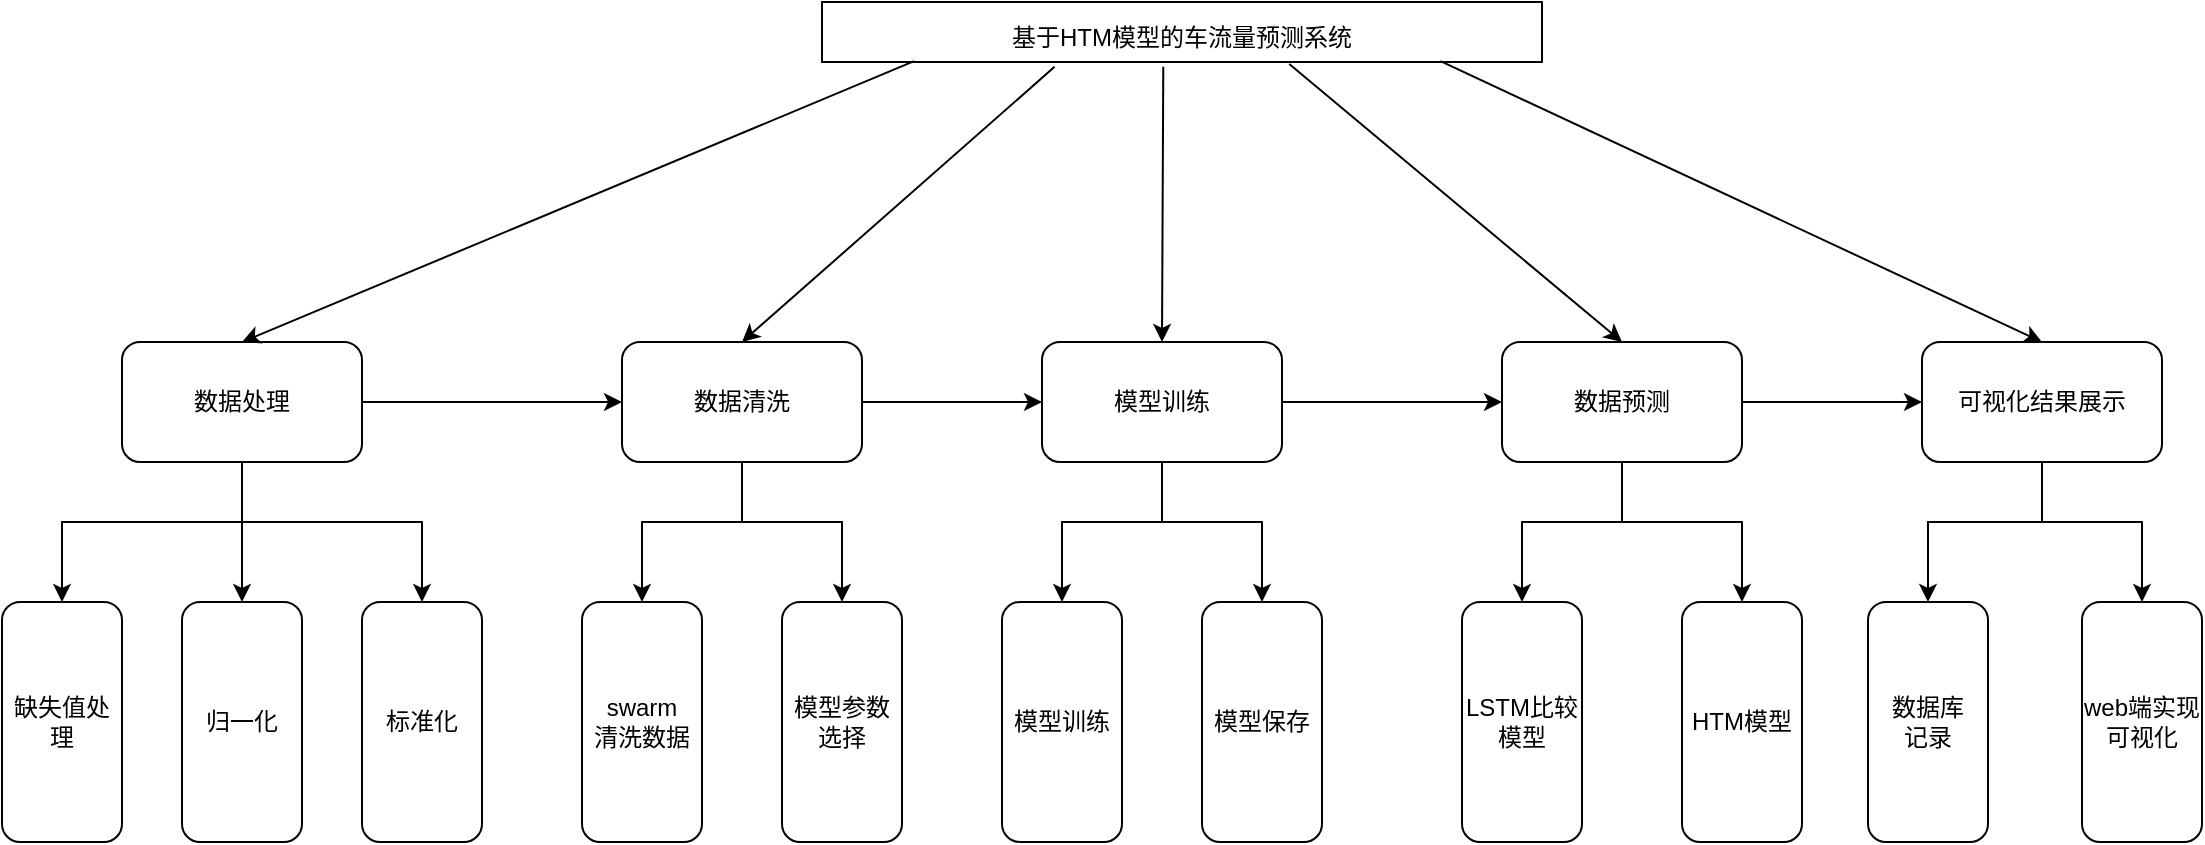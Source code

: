 <mxfile version="21.3.6" type="github">
  <diagram name="第 1 页" id="PsfgQJj6eO9L43K2dg6k">
    <mxGraphModel dx="1929" dy="1223" grid="1" gridSize="10" guides="1" tooltips="1" connect="1" arrows="1" fold="1" page="1" pageScale="1" pageWidth="827" pageHeight="1169" math="0" shadow="0">
      <root>
        <mxCell id="0" />
        <mxCell id="1" parent="0" />
        <mxCell id="Dp6s-hYy4wlyeIpTVWs1-1" value="&lt;font&gt;基于HTM模型的车流量预测系统&lt;/font&gt;&lt;span style=&quot;font-size:14.0pt;line-height:150%;&lt;br/&gt;font-family:黑体;mso-bidi-font-family:Arial;color:#333333;background:white;&lt;br/&gt;mso-font-kerning:1.0pt;mso-ansi-language:EN-US;mso-fareast-language:ZH-CN;&lt;br/&gt;mso-bidi-language:AR-SA&quot;&gt;&lt;/span&gt;" style="rounded=0;whiteSpace=wrap;html=1;" vertex="1" parent="1">
          <mxGeometry x="-170" y="60" width="360" height="30" as="geometry" />
        </mxCell>
        <mxCell id="Dp6s-hYy4wlyeIpTVWs1-25" value="" style="edgeStyle=orthogonalEdgeStyle;rounded=0;orthogonalLoop=1;jettySize=auto;html=1;" edge="1" parent="1" source="Dp6s-hYy4wlyeIpTVWs1-3" target="Dp6s-hYy4wlyeIpTVWs1-10">
          <mxGeometry relative="1" as="geometry" />
        </mxCell>
        <mxCell id="Dp6s-hYy4wlyeIpTVWs1-3" value="数据处理" style="rounded=1;whiteSpace=wrap;html=1;" vertex="1" parent="1">
          <mxGeometry x="-520" y="230" width="120" height="60" as="geometry" />
        </mxCell>
        <mxCell id="Dp6s-hYy4wlyeIpTVWs1-31" value="" style="edgeStyle=orthogonalEdgeStyle;rounded=0;orthogonalLoop=1;jettySize=auto;html=1;" edge="1" parent="1" source="Dp6s-hYy4wlyeIpTVWs1-4" target="Dp6s-hYy4wlyeIpTVWs1-12">
          <mxGeometry relative="1" as="geometry">
            <Array as="points">
              <mxPoint x="-210" y="320" />
              <mxPoint x="-160" y="320" />
            </Array>
          </mxGeometry>
        </mxCell>
        <mxCell id="Dp6s-hYy4wlyeIpTVWs1-4" value="数据清洗" style="rounded=1;whiteSpace=wrap;html=1;" vertex="1" parent="1">
          <mxGeometry x="-270" y="230" width="120" height="60" as="geometry" />
        </mxCell>
        <mxCell id="Dp6s-hYy4wlyeIpTVWs1-38" value="" style="edgeStyle=orthogonalEdgeStyle;rounded=0;orthogonalLoop=1;jettySize=auto;html=1;" edge="1" parent="1" source="Dp6s-hYy4wlyeIpTVWs1-5" target="Dp6s-hYy4wlyeIpTVWs1-17">
          <mxGeometry relative="1" as="geometry">
            <Array as="points">
              <mxPoint y="320" />
              <mxPoint x="50" y="320" />
            </Array>
          </mxGeometry>
        </mxCell>
        <mxCell id="Dp6s-hYy4wlyeIpTVWs1-5" value="模型训练" style="rounded=1;whiteSpace=wrap;html=1;" vertex="1" parent="1">
          <mxGeometry x="-60" y="230" width="120" height="60" as="geometry" />
        </mxCell>
        <mxCell id="Dp6s-hYy4wlyeIpTVWs1-44" value="" style="edgeStyle=orthogonalEdgeStyle;rounded=0;orthogonalLoop=1;jettySize=auto;html=1;" edge="1" parent="1" source="Dp6s-hYy4wlyeIpTVWs1-6" target="Dp6s-hYy4wlyeIpTVWs1-43">
          <mxGeometry relative="1" as="geometry">
            <Array as="points">
              <mxPoint x="230" y="320" />
              <mxPoint x="290" y="320" />
            </Array>
          </mxGeometry>
        </mxCell>
        <mxCell id="Dp6s-hYy4wlyeIpTVWs1-6" value="数据预测" style="rounded=1;whiteSpace=wrap;html=1;" vertex="1" parent="1">
          <mxGeometry x="170" y="230" width="120" height="60" as="geometry" />
        </mxCell>
        <mxCell id="Dp6s-hYy4wlyeIpTVWs1-48" value="" style="edgeStyle=orthogonalEdgeStyle;rounded=0;orthogonalLoop=1;jettySize=auto;html=1;" edge="1" parent="1" source="Dp6s-hYy4wlyeIpTVWs1-7" target="Dp6s-hYy4wlyeIpTVWs1-47">
          <mxGeometry relative="1" as="geometry">
            <Array as="points">
              <mxPoint x="440" y="320" />
              <mxPoint x="490" y="320" />
            </Array>
          </mxGeometry>
        </mxCell>
        <mxCell id="Dp6s-hYy4wlyeIpTVWs1-7" value="可视化结果展示" style="rounded=1;whiteSpace=wrap;html=1;" vertex="1" parent="1">
          <mxGeometry x="380" y="230" width="120" height="60" as="geometry" />
        </mxCell>
        <mxCell id="Dp6s-hYy4wlyeIpTVWs1-8" value="标准化" style="rounded=1;whiteSpace=wrap;html=1;direction=south;" vertex="1" parent="1">
          <mxGeometry x="-400" y="360" width="60" height="120" as="geometry" />
        </mxCell>
        <mxCell id="Dp6s-hYy4wlyeIpTVWs1-9" value="缺失值处理" style="rounded=1;whiteSpace=wrap;html=1;direction=south;" vertex="1" parent="1">
          <mxGeometry x="-580" y="360" width="60" height="120" as="geometry" />
        </mxCell>
        <mxCell id="Dp6s-hYy4wlyeIpTVWs1-10" value="归一化" style="rounded=1;whiteSpace=wrap;html=1;direction=south;" vertex="1" parent="1">
          <mxGeometry x="-490" y="360" width="60" height="120" as="geometry" />
        </mxCell>
        <mxCell id="Dp6s-hYy4wlyeIpTVWs1-11" value="swarm&lt;br&gt;清洗数据" style="rounded=1;whiteSpace=wrap;html=1;direction=south;" vertex="1" parent="1">
          <mxGeometry x="-290" y="360" width="60" height="120" as="geometry" />
        </mxCell>
        <mxCell id="Dp6s-hYy4wlyeIpTVWs1-12" value="模型参数选择" style="rounded=1;whiteSpace=wrap;html=1;direction=south;" vertex="1" parent="1">
          <mxGeometry x="-190" y="360" width="60" height="120" as="geometry" />
        </mxCell>
        <mxCell id="Dp6s-hYy4wlyeIpTVWs1-16" value="模型训练" style="rounded=1;whiteSpace=wrap;html=1;direction=south;" vertex="1" parent="1">
          <mxGeometry x="-80" y="360" width="60" height="120" as="geometry" />
        </mxCell>
        <mxCell id="Dp6s-hYy4wlyeIpTVWs1-17" value="模型保存" style="rounded=1;whiteSpace=wrap;html=1;direction=south;" vertex="1" parent="1">
          <mxGeometry x="20" y="360" width="60" height="120" as="geometry" />
        </mxCell>
        <mxCell id="Dp6s-hYy4wlyeIpTVWs1-20" value="" style="endArrow=classic;html=1;rounded=0;exitX=0.128;exitY=0.986;exitDx=0;exitDy=0;exitPerimeter=0;entryX=0.5;entryY=0;entryDx=0;entryDy=0;" edge="1" parent="1" source="Dp6s-hYy4wlyeIpTVWs1-1" target="Dp6s-hYy4wlyeIpTVWs1-3">
          <mxGeometry width="50" height="50" relative="1" as="geometry">
            <mxPoint x="-260" y="410" as="sourcePoint" />
            <mxPoint x="-210" y="360" as="targetPoint" />
          </mxGeometry>
        </mxCell>
        <mxCell id="Dp6s-hYy4wlyeIpTVWs1-21" value="" style="endArrow=classic;html=1;rounded=0;exitX=0.323;exitY=1.081;exitDx=0;exitDy=0;exitPerimeter=0;entryX=0.5;entryY=0;entryDx=0;entryDy=0;" edge="1" parent="1" source="Dp6s-hYy4wlyeIpTVWs1-1" target="Dp6s-hYy4wlyeIpTVWs1-4">
          <mxGeometry width="50" height="50" relative="1" as="geometry">
            <mxPoint x="-260" y="410" as="sourcePoint" />
            <mxPoint x="-210" y="360" as="targetPoint" />
          </mxGeometry>
        </mxCell>
        <mxCell id="Dp6s-hYy4wlyeIpTVWs1-22" value="" style="endArrow=classic;html=1;rounded=0;exitX=0.474;exitY=1.081;exitDx=0;exitDy=0;exitPerimeter=0;entryX=0.5;entryY=0;entryDx=0;entryDy=0;" edge="1" parent="1" source="Dp6s-hYy4wlyeIpTVWs1-1" target="Dp6s-hYy4wlyeIpTVWs1-5">
          <mxGeometry width="50" height="50" relative="1" as="geometry">
            <mxPoint x="50" y="410" as="sourcePoint" />
            <mxPoint x="100" y="360" as="targetPoint" />
          </mxGeometry>
        </mxCell>
        <mxCell id="Dp6s-hYy4wlyeIpTVWs1-23" value="" style="endArrow=classic;html=1;rounded=0;exitX=0.649;exitY=1.033;exitDx=0;exitDy=0;exitPerimeter=0;entryX=0.5;entryY=0;entryDx=0;entryDy=0;" edge="1" parent="1" source="Dp6s-hYy4wlyeIpTVWs1-1" target="Dp6s-hYy4wlyeIpTVWs1-6">
          <mxGeometry width="50" height="50" relative="1" as="geometry">
            <mxPoint x="50" y="410" as="sourcePoint" />
            <mxPoint x="100" y="360" as="targetPoint" />
          </mxGeometry>
        </mxCell>
        <mxCell id="Dp6s-hYy4wlyeIpTVWs1-24" value="" style="endArrow=classic;html=1;rounded=0;exitX=0.859;exitY=0.986;exitDx=0;exitDy=0;exitPerimeter=0;entryX=0.5;entryY=0;entryDx=0;entryDy=0;" edge="1" parent="1" source="Dp6s-hYy4wlyeIpTVWs1-1" target="Dp6s-hYy4wlyeIpTVWs1-7">
          <mxGeometry width="50" height="50" relative="1" as="geometry">
            <mxPoint x="50" y="410" as="sourcePoint" />
            <mxPoint x="100" y="360" as="targetPoint" />
          </mxGeometry>
        </mxCell>
        <mxCell id="Dp6s-hYy4wlyeIpTVWs1-26" value="" style="endArrow=classic;html=1;rounded=0;entryX=0;entryY=0.5;entryDx=0;entryDy=0;" edge="1" parent="1" target="Dp6s-hYy4wlyeIpTVWs1-8">
          <mxGeometry width="50" height="50" relative="1" as="geometry">
            <mxPoint x="-460" y="320" as="sourcePoint" />
            <mxPoint x="-290" y="320" as="targetPoint" />
            <Array as="points">
              <mxPoint x="-370" y="320" />
            </Array>
          </mxGeometry>
        </mxCell>
        <mxCell id="Dp6s-hYy4wlyeIpTVWs1-27" value="" style="endArrow=classic;html=1;rounded=0;entryX=0;entryY=0.5;entryDx=0;entryDy=0;" edge="1" parent="1" target="Dp6s-hYy4wlyeIpTVWs1-9">
          <mxGeometry width="50" height="50" relative="1" as="geometry">
            <mxPoint x="-460" y="320" as="sourcePoint" />
            <mxPoint x="-290" y="320" as="targetPoint" />
            <Array as="points">
              <mxPoint x="-550" y="320" />
            </Array>
          </mxGeometry>
        </mxCell>
        <mxCell id="Dp6s-hYy4wlyeIpTVWs1-32" value="" style="endArrow=classic;html=1;rounded=0;entryX=0;entryY=0.5;entryDx=0;entryDy=0;" edge="1" parent="1" target="Dp6s-hYy4wlyeIpTVWs1-11">
          <mxGeometry width="50" height="50" relative="1" as="geometry">
            <mxPoint x="-210" y="320" as="sourcePoint" />
            <mxPoint x="-200" y="390" as="targetPoint" />
            <Array as="points">
              <mxPoint x="-260" y="320" />
            </Array>
          </mxGeometry>
        </mxCell>
        <mxCell id="Dp6s-hYy4wlyeIpTVWs1-39" value="" style="endArrow=classic;html=1;rounded=0;entryX=0;entryY=0.5;entryDx=0;entryDy=0;" edge="1" parent="1" target="Dp6s-hYy4wlyeIpTVWs1-16">
          <mxGeometry width="50" height="50" relative="1" as="geometry">
            <mxPoint y="320" as="sourcePoint" />
            <mxPoint x="190" y="410" as="targetPoint" />
            <Array as="points">
              <mxPoint x="-50" y="320" />
            </Array>
          </mxGeometry>
        </mxCell>
        <mxCell id="Dp6s-hYy4wlyeIpTVWs1-42" value="LSTM比较模型" style="rounded=1;whiteSpace=wrap;html=1;direction=south;" vertex="1" parent="1">
          <mxGeometry x="150" y="360" width="60" height="120" as="geometry" />
        </mxCell>
        <mxCell id="Dp6s-hYy4wlyeIpTVWs1-43" value="HTM模型" style="rounded=1;whiteSpace=wrap;html=1;direction=south;" vertex="1" parent="1">
          <mxGeometry x="260" y="360" width="60" height="120" as="geometry" />
        </mxCell>
        <mxCell id="Dp6s-hYy4wlyeIpTVWs1-45" value="" style="endArrow=classic;html=1;rounded=0;entryX=0;entryY=0.5;entryDx=0;entryDy=0;" edge="1" parent="1" target="Dp6s-hYy4wlyeIpTVWs1-42">
          <mxGeometry width="50" height="50" relative="1" as="geometry">
            <mxPoint x="230" y="320" as="sourcePoint" />
            <mxPoint x="190" y="410" as="targetPoint" />
            <Array as="points">
              <mxPoint x="180" y="320" />
            </Array>
          </mxGeometry>
        </mxCell>
        <mxCell id="Dp6s-hYy4wlyeIpTVWs1-46" value="数据库&lt;br&gt;记录" style="rounded=1;whiteSpace=wrap;html=1;direction=south;" vertex="1" parent="1">
          <mxGeometry x="353" y="360" width="60" height="120" as="geometry" />
        </mxCell>
        <mxCell id="Dp6s-hYy4wlyeIpTVWs1-47" value="web端实现可视化" style="rounded=1;whiteSpace=wrap;html=1;direction=south;" vertex="1" parent="1">
          <mxGeometry x="460" y="360" width="60" height="120" as="geometry" />
        </mxCell>
        <mxCell id="Dp6s-hYy4wlyeIpTVWs1-49" value="" style="endArrow=classic;html=1;rounded=0;entryX=0;entryY=0.5;entryDx=0;entryDy=0;" edge="1" parent="1" target="Dp6s-hYy4wlyeIpTVWs1-46">
          <mxGeometry width="50" height="50" relative="1" as="geometry">
            <mxPoint x="440" y="320" as="sourcePoint" />
            <mxPoint x="400" y="410" as="targetPoint" />
            <Array as="points">
              <mxPoint x="383" y="320" />
            </Array>
          </mxGeometry>
        </mxCell>
        <mxCell id="Dp6s-hYy4wlyeIpTVWs1-50" value="" style="endArrow=classic;html=1;rounded=0;exitX=1;exitY=0.5;exitDx=0;exitDy=0;entryX=0;entryY=0.5;entryDx=0;entryDy=0;" edge="1" parent="1" source="Dp6s-hYy4wlyeIpTVWs1-3" target="Dp6s-hYy4wlyeIpTVWs1-4">
          <mxGeometry width="50" height="50" relative="1" as="geometry">
            <mxPoint x="-350" y="290" as="sourcePoint" />
            <mxPoint x="-20" y="340" as="targetPoint" />
          </mxGeometry>
        </mxCell>
        <mxCell id="Dp6s-hYy4wlyeIpTVWs1-51" value="" style="endArrow=classic;html=1;rounded=0;exitX=1;exitY=0.5;exitDx=0;exitDy=0;entryX=0;entryY=0.5;entryDx=0;entryDy=0;" edge="1" parent="1" source="Dp6s-hYy4wlyeIpTVWs1-4" target="Dp6s-hYy4wlyeIpTVWs1-5">
          <mxGeometry width="50" height="50" relative="1" as="geometry">
            <mxPoint x="-70" y="390" as="sourcePoint" />
            <mxPoint x="-20" y="340" as="targetPoint" />
          </mxGeometry>
        </mxCell>
        <mxCell id="Dp6s-hYy4wlyeIpTVWs1-52" value="" style="endArrow=classic;html=1;rounded=0;exitX=1;exitY=0.5;exitDx=0;exitDy=0;entryX=0;entryY=0.5;entryDx=0;entryDy=0;" edge="1" parent="1" source="Dp6s-hYy4wlyeIpTVWs1-5" target="Dp6s-hYy4wlyeIpTVWs1-6">
          <mxGeometry width="50" height="50" relative="1" as="geometry">
            <mxPoint x="-70" y="390" as="sourcePoint" />
            <mxPoint x="-20" y="340" as="targetPoint" />
          </mxGeometry>
        </mxCell>
        <mxCell id="Dp6s-hYy4wlyeIpTVWs1-53" value="" style="endArrow=classic;html=1;rounded=0;exitX=1;exitY=0.5;exitDx=0;exitDy=0;entryX=0;entryY=0.5;entryDx=0;entryDy=0;" edge="1" parent="1" source="Dp6s-hYy4wlyeIpTVWs1-6" target="Dp6s-hYy4wlyeIpTVWs1-7">
          <mxGeometry width="50" height="50" relative="1" as="geometry">
            <mxPoint x="-70" y="390" as="sourcePoint" />
            <mxPoint x="-20" y="340" as="targetPoint" />
          </mxGeometry>
        </mxCell>
      </root>
    </mxGraphModel>
  </diagram>
</mxfile>
